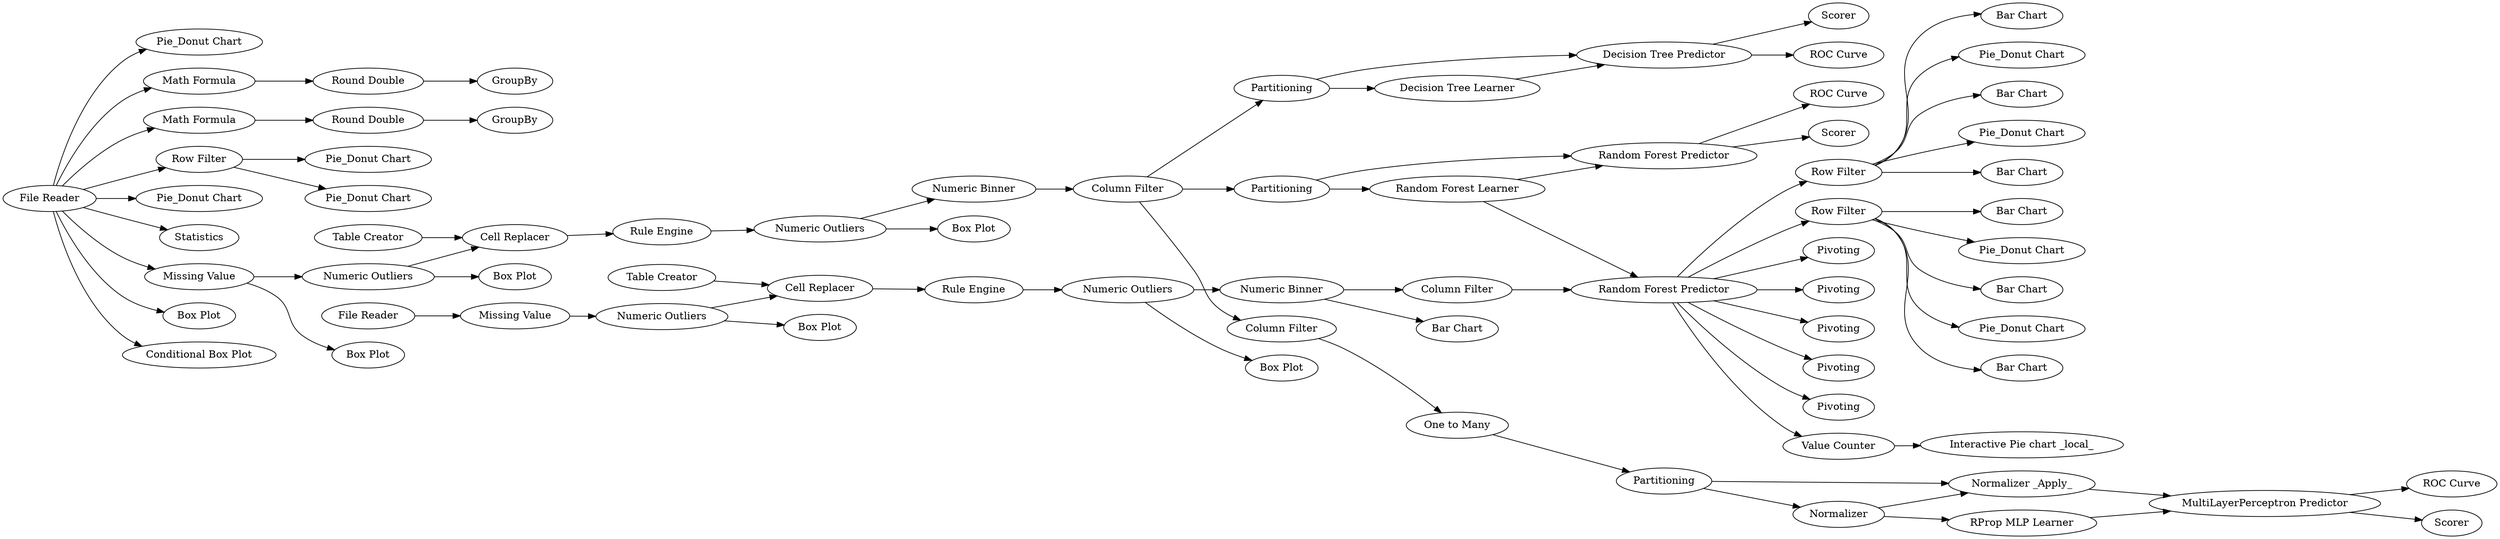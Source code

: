 digraph {
	1 [label="File Reader"]
	2 [label="Pie_Donut Chart"]
	5 [label="Math Formula"]
	10 [label="Math Formula"]
	18 [label="Round Double"]
	21 [label=GroupBy]
	22 [label=GroupBy]
	23 [label="Round Double"]
	25 [label="Pie_Donut Chart"]
	27 [label="Row Filter"]
	28 [label="Pie_Donut Chart"]
	29 [label="Pie_Donut Chart"]
	39 [label=Statistics]
	40 [label="Missing Value"]
	41 [label="Box Plot"]
	45 [label="Cell Replacer"]
	51 [label="Numeric Outliers"]
	52 [label="Rule Engine"]
	55 [label="Numeric Binner"]
	56 [label="Table Creator"]
	58 [label="Numeric Outliers"]
	59 [label="Box Plot"]
	60 [label="Box Plot"]
	61 [label="Column Filter"]
	63 [label="Conditional Box Plot"]
	64 [label=Partitioning]
	65 [label="Decision Tree Learner"]
	66 [label="Decision Tree Predictor"]
	68 [label=Scorer]
	69 [label="ROC Curve"]
	71 [label=Partitioning]
	73 [label=Normalizer]
	74 [label="Normalizer _Apply_"]
	75 [label="RProp MLP Learner"]
	76 [label="MultiLayerPerceptron Predictor"]
	77 [label="ROC Curve"]
	78 [label=Scorer]
	79 [label=Partitioning]
	81 [label="Random Forest Learner"]
	82 [label="Random Forest Predictor"]
	84 [label="ROC Curve"]
	86 [label=Scorer]
	87 [label="Column Filter"]
	88 [label="One to Many"]
	89 [label="Box Plot"]
	90 [label="Table Creator"]
	92 [label="Rule Engine"]
	93 [label="Column Filter"]
	94 [label="Cell Replacer"]
	96 [label="Bar Chart"]
	97 [label="Numeric Outliers"]
	98 [label="Numeric Binner"]
	99 [label="Box Plot"]
	100 [label="Missing Value"]
	101 [label="Numeric Outliers"]
	103 [label="Random Forest Predictor"]
	107 [label="File Reader"]
	109 [label="Interactive Pie chart _local_"]
	110 [label="Bar Chart"]
	112 [label="Pie_Donut Chart"]
	114 [label="Row Filter"]
	115 [label="Row Filter"]
	116 [label="Bar Chart"]
	117 [label="Pie_Donut Chart"]
	118 [label="Bar Chart"]
	119 [label="Bar Chart"]
	120 [label="Pie_Donut Chart"]
	121 [label="Bar Chart"]
	122 [label="Pie_Donut Chart"]
	123 [label="Bar Chart"]
	124 [label=Pivoting]
	125 [label=Pivoting]
	126 [label=Pivoting]
	127 [label=Pivoting]
	128 [label=Pivoting]
	129 [label="Value Counter"]
	135 [label="Box Plot"]
	1 -> 2
	1 -> 5
	1 -> 10
	1 -> 27
	1 -> 28
	1 -> 39
	1 -> 41
	1 -> 40
	1 -> 63
	5 -> 18
	10 -> 23
	18 -> 21
	23 -> 22
	27 -> 25
	27 -> 29
	40 -> 58
	40 -> 135
	45 -> 52
	51 -> 55
	51 -> 60
	52 -> 51
	55 -> 61
	56 -> 45
	58 -> 59
	58 -> 45
	61 -> 87
	61 -> 79
	61 -> 64
	64 -> 65
	64 -> 66
	65 -> 66
	66 -> 68
	66 -> 69
	71 -> 74
	71 -> 73
	73 -> 75
	73 -> 74
	74 -> 76
	75 -> 76
	76 -> 77
	76 -> 78
	79 -> 82
	79 -> 81
	81 -> 82
	81 -> 103
	82 -> 86
	82 -> 84
	87 -> 88
	88 -> 71
	90 -> 94
	92 -> 101
	93 -> 103
	94 -> 92
	97 -> 89
	97 -> 94
	98 -> 96
	98 -> 93
	100 -> 97
	101 -> 99
	101 -> 98
	103 -> 114
	103 -> 115
	103 -> 124
	103 -> 125
	103 -> 126
	103 -> 127
	103 -> 128
	103 -> 129
	107 -> 100
	114 -> 110
	114 -> 112
	114 -> 116
	114 -> 117
	114 -> 118
	115 -> 120
	115 -> 121
	115 -> 119
	115 -> 122
	115 -> 123
	129 -> 109
	rankdir=LR
}
